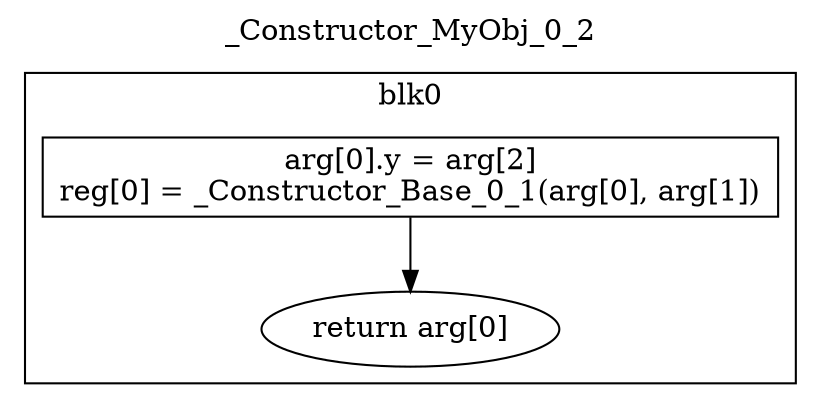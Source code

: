 digraph {
  rankdir=TB;
  b0_l0 -> b0_ret
  b0_l0 [label="arg[0].y = arg[2]\nreg[0] = _Constructor_Base_0_1(arg[0], arg[1])\n", shape=box]
  b0_ret [label="return arg[0]"]
  subgraph cluster_b0 {
    label = "blk0";
    b0_l0;
    b0_ret;
  }
  labelloc="t"
  label="_Constructor_MyObj_0_2"
}